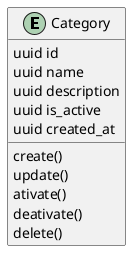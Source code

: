 @startuml

entity Category

Category : uuid id
Category : uuid name
Category : uuid description
Category : uuid is_active
Category : uuid created_at

Category : create()
Category : update()
Category : ativate()
Category : deativate()
Category : delete()

@enduml